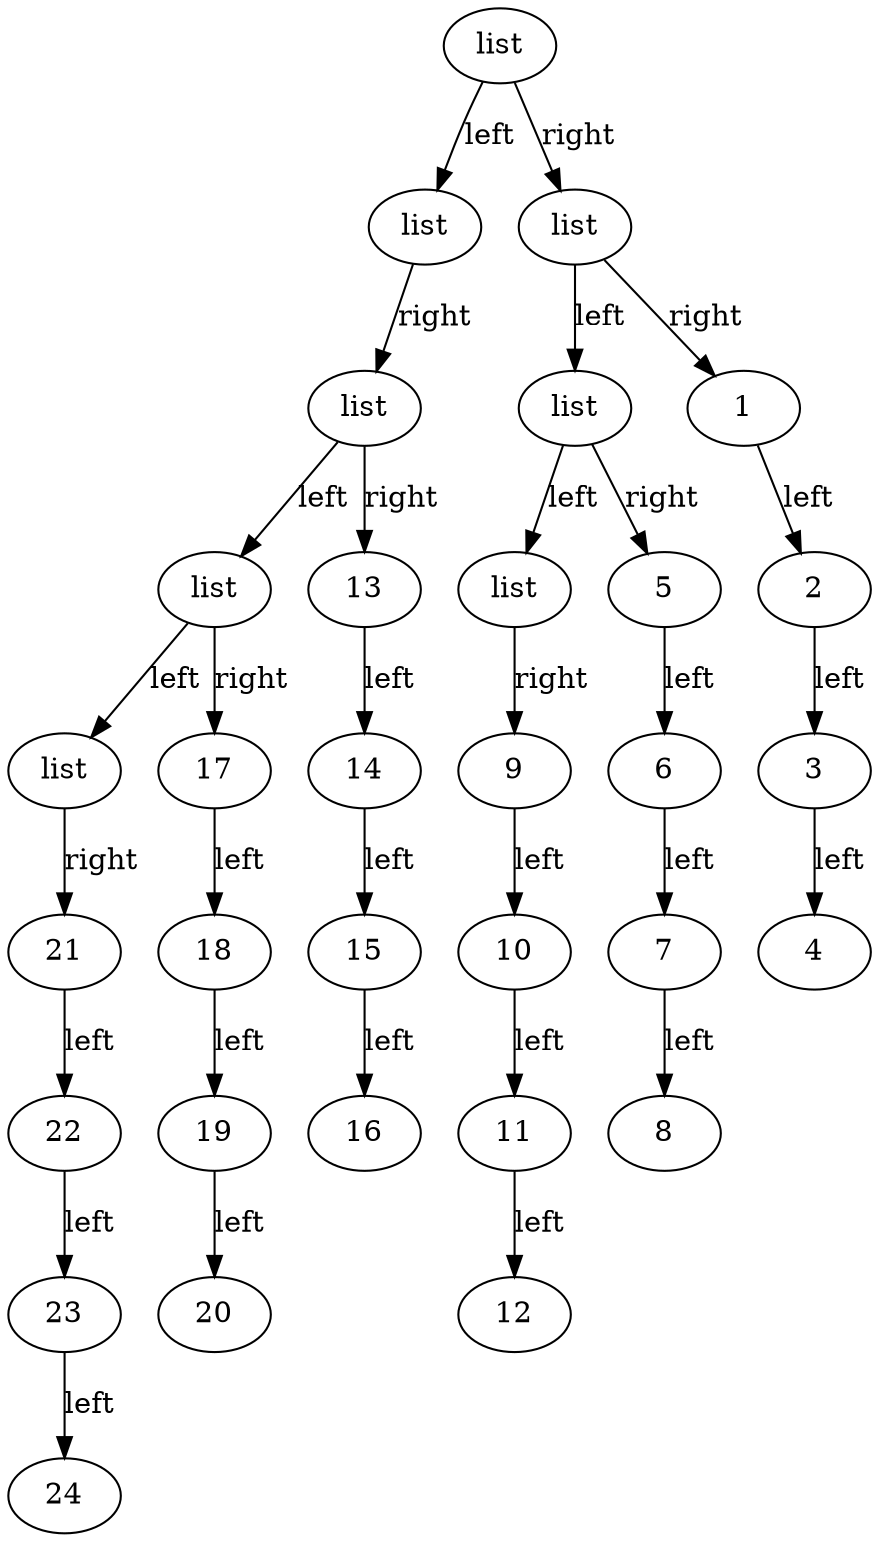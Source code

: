 digraph G {
"000002743DB06DA0" [label="list"];
"000002743DB06DA0" -> "000002743DB06B40" [label="left"];
"000002743DB06B40" [label="list"];
"000002743DB06B40" -> "000002743DB06B00" [label="right"];
"000002743DB06B00" [label="list"];
"000002743DB06B00" -> "000002743DB06F00" [label="left"];
"000002743DB06F00" [label="list"];
"000002743DB06F00" -> "000002743DB06DC0" [label="left"];
"000002743DB06DC0" [label="list"];
"000002743DB06DC0" -> "000002743DB06B80" [label="right"];
"000002743DB06B80" [label="21"];
"000002743DB06B80" -> "000002743DB06CC0" [label="left"];
"000002743DB06CC0" [label="22"];
"000002743DB06CC0" -> "000002743DB06940" [label="left"];
"000002743DB06940" [label="23"];
"000002743DB06940" -> "000002743DB068C0" [label="left"];
"000002743DB068C0" [label="24"];
"000002743DB06F00" -> "000002743DB06EC0" [label="right"];
"000002743DB06EC0" [label="17"];
"000002743DB06EC0" -> "000002743DB06D60" [label="left"];
"000002743DB06D60" [label="18"];
"000002743DB06D60" -> "000002743DB06FC0" [label="left"];
"000002743DB06FC0" [label="19"];
"000002743DB06FC0" -> "000002743DB06A20" [label="left"];
"000002743DB06A20" [label="20"];
"000002743DB06B00" -> "000002743DB06FA0" [label="right"];
"000002743DB06FA0" [label="13"];
"000002743DB06FA0" -> "000002743DB06C20" [label="left"];
"000002743DB06C20" [label="14"];
"000002743DB06C20" -> "000002743DB06A00" [label="left"];
"000002743DB06A00" [label="15"];
"000002743DB06A00" -> "000002743DB06C60" [label="left"];
"000002743DB06C60" [label="16"];
"000002743DB06DA0" -> "000002743DB06C80" [label="right"];
"000002743DB06C80" [label="list"];
"000002743DB06C80" -> "000002743DB06D40" [label="left"];
"000002743DB06D40" [label="list"];
"000002743DB06D40" -> "000002743DB06A40" [label="left"];
"000002743DB06A40" [label="list"];
"000002743DB06A40" -> "000002743DB06EA0" [label="right"];
"000002743DB06EA0" [label="9"];
"000002743DB06EA0" -> "000002743DB069C0" [label="left"];
"000002743DB069C0" [label="10"];
"000002743DB069C0" -> "000002743DB06E60" [label="left"];
"000002743DB06E60" [label="11"];
"000002743DB06E60" -> "000002743DB068E0" [label="left"];
"000002743DB068E0" [label="12"];
"000002743DB06D40" -> "000002743DB06CA0" [label="right"];
"000002743DB06CA0" [label="5"];
"000002743DB06CA0" -> "000002743DB06B20" [label="left"];
"000002743DB06B20" [label="6"];
"000002743DB06B20" -> "000002743DB06E80" [label="left"];
"000002743DB06E80" [label="7"];
"000002743DB06E80" -> "000002743DB06BC0" [label="left"];
"000002743DB06BC0" [label="8"];
"000002743DB06C80" -> "000002743DB06D00" [label="right"];
"000002743DB06D00" [label="1"];
"000002743DB06D00" -> "000002743DB06960" [label="left"];
"000002743DB06960" [label="2"];
"000002743DB06960" -> "000002743DB06BA0" [label="left"];
"000002743DB06BA0" [label="3"];
"000002743DB06BA0" -> "000002743DB06C40" [label="left"];
"000002743DB06C40" [label="4"];
}
